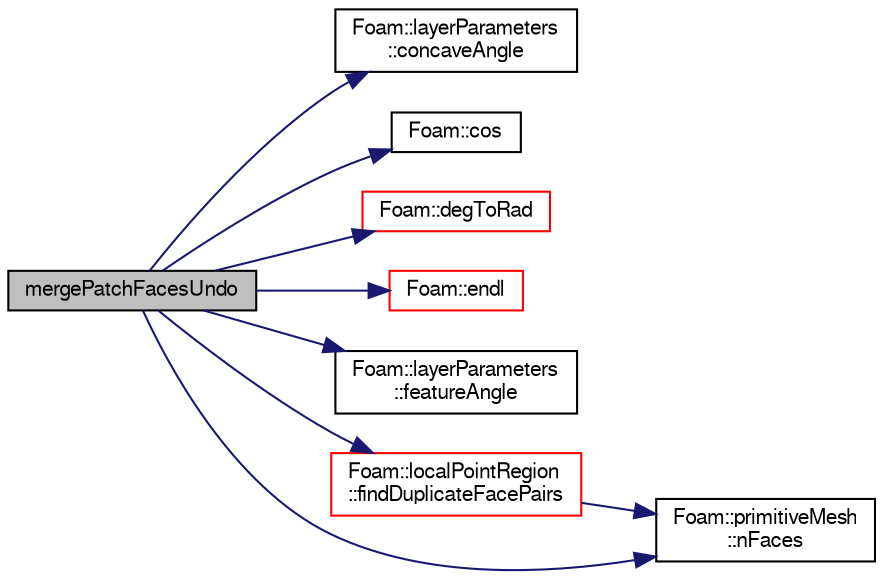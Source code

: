 digraph "mergePatchFacesUndo"
{
  bgcolor="transparent";
  edge [fontname="FreeSans",fontsize="10",labelfontname="FreeSans",labelfontsize="10"];
  node [fontname="FreeSans",fontsize="10",shape=record];
  rankdir="LR";
  Node1 [label="mergePatchFacesUndo",height=0.2,width=0.4,color="black", fillcolor="grey75", style="filled" fontcolor="black"];
  Node1 -> Node2 [color="midnightblue",fontsize="10",style="solid",fontname="FreeSans"];
  Node2 [label="Foam::layerParameters\l::concaveAngle",height=0.2,width=0.4,color="black",URL="$a01239.html#a54743d9f08f7fd504a2cbe04ba8511c5"];
  Node1 -> Node3 [color="midnightblue",fontsize="10",style="solid",fontname="FreeSans"];
  Node3 [label="Foam::cos",height=0.2,width=0.4,color="black",URL="$a10237.html#aebb41a148f7cf44b63e12f69e487e49f"];
  Node1 -> Node4 [color="midnightblue",fontsize="10",style="solid",fontname="FreeSans"];
  Node4 [label="Foam::degToRad",height=0.2,width=0.4,color="red",URL="$a10237.html#af706f965be4d1457b0f1e7fade1c0118",tooltip="Conversion from degrees to radians. "];
  Node1 -> Node5 [color="midnightblue",fontsize="10",style="solid",fontname="FreeSans"];
  Node5 [label="Foam::endl",height=0.2,width=0.4,color="red",URL="$a10237.html#a2db8fe02a0d3909e9351bb4275b23ce4",tooltip="Add newline and flush stream. "];
  Node1 -> Node6 [color="midnightblue",fontsize="10",style="solid",fontname="FreeSans"];
  Node6 [label="Foam::layerParameters\l::featureAngle",height=0.2,width=0.4,color="black",URL="$a01239.html#a198431c3999aba7157ac7d4490937485"];
  Node1 -> Node7 [color="midnightblue",fontsize="10",style="solid",fontname="FreeSans"];
  Node7 [label="Foam::localPointRegion\l::findDuplicateFacePairs",height=0.2,width=0.4,color="red",URL="$a01339.html#ada4b8f94bf6f76d8d4342d0d169ce358",tooltip="Helper routine to find all baffles (two boundary faces. "];
  Node7 -> Node8 [color="midnightblue",fontsize="10",style="solid",fontname="FreeSans"];
  Node8 [label="Foam::primitiveMesh\l::nFaces",height=0.2,width=0.4,color="black",URL="$a01911.html#a9be088de373a98524a153de7da0e92e8"];
  Node1 -> Node8 [color="midnightblue",fontsize="10",style="solid",fontname="FreeSans"];
}
